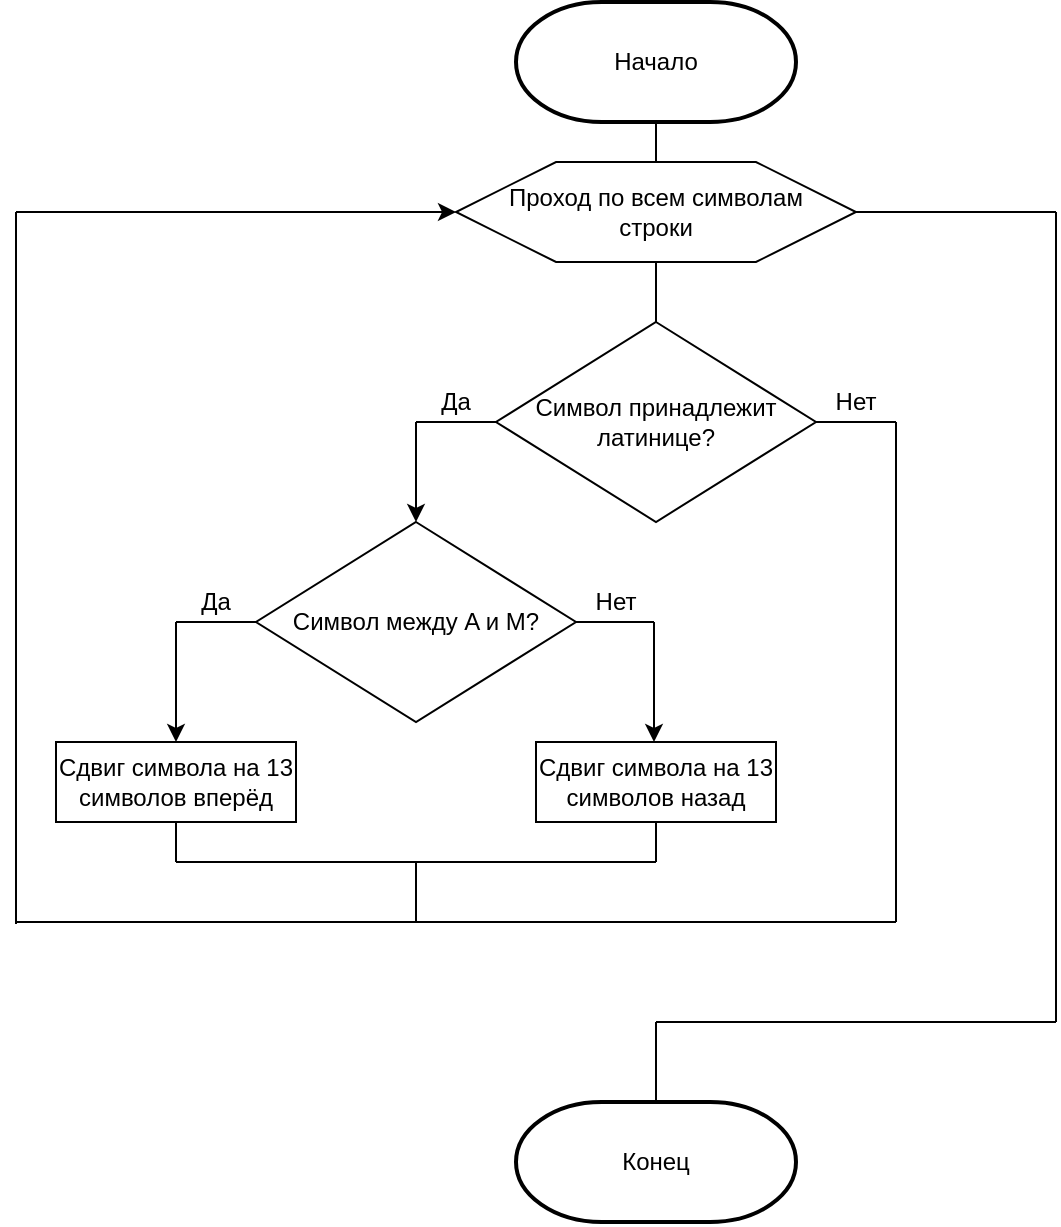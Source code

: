 <mxfile version="12.9.9" type="device"><diagram id="robUYNIthJjeLX5HRLH3" name="Page-1"><mxGraphModel dx="920" dy="552" grid="1" gridSize="10" guides="1" tooltips="1" connect="1" arrows="1" fold="1" page="1" pageScale="1" pageWidth="827" pageHeight="1169" math="0" shadow="0"><root><mxCell id="0"/><mxCell id="1" parent="0"/><mxCell id="KYAxuryynmR6chRIb0mD-1" value="Начало" style="strokeWidth=2;html=1;shape=mxgraph.flowchart.terminator;whiteSpace=wrap;" parent="1" vertex="1"><mxGeometry x="330" y="10" width="140" height="60" as="geometry"/></mxCell><mxCell id="KYAxuryynmR6chRIb0mD-2" value="" style="endArrow=none;html=1;entryX=0.5;entryY=1;entryDx=0;entryDy=0;entryPerimeter=0;" parent="1" target="KYAxuryynmR6chRIb0mD-1" edge="1"><mxGeometry width="50" height="50" relative="1" as="geometry"><mxPoint x="400" y="180" as="sourcePoint"/><mxPoint x="442" y="150" as="targetPoint"/></mxGeometry></mxCell><mxCell id="KYAxuryynmR6chRIb0mD-3" value="Конец" style="strokeWidth=2;html=1;shape=mxgraph.flowchart.terminator;whiteSpace=wrap;" parent="1" vertex="1"><mxGeometry x="330" y="560.001" width="140" height="60" as="geometry"/></mxCell><mxCell id="KYAxuryynmR6chRIb0mD-4" value="Проход по всем символам&lt;br&gt;строки" style="shape=hexagon;perimeter=hexagonPerimeter2;whiteSpace=wrap;html=1;" parent="1" vertex="1"><mxGeometry x="300" y="90" width="200" height="50" as="geometry"/></mxCell><mxCell id="KYAxuryynmR6chRIb0mD-7" value="" style="endArrow=classic;html=1;entryX=0;entryY=0.5;entryDx=0;entryDy=0;" parent="1" target="KYAxuryynmR6chRIb0mD-4" edge="1"><mxGeometry width="50" height="50" relative="1" as="geometry"><mxPoint x="80" y="115" as="sourcePoint"/><mxPoint x="260" y="210" as="targetPoint"/></mxGeometry></mxCell><mxCell id="KYAxuryynmR6chRIb0mD-15" value="" style="endArrow=none;html=1;" parent="1" edge="1"><mxGeometry width="50" height="50" relative="1" as="geometry"><mxPoint x="400" y="560" as="sourcePoint"/><mxPoint x="400" y="520" as="targetPoint"/></mxGeometry></mxCell><mxCell id="KYAxuryynmR6chRIb0mD-16" value="" style="endArrow=none;html=1;" parent="1" edge="1"><mxGeometry width="50" height="50" relative="1" as="geometry"><mxPoint x="80" y="471" as="sourcePoint"/><mxPoint x="80" y="115" as="targetPoint"/></mxGeometry></mxCell><mxCell id="KYAxuryynmR6chRIb0mD-17" value="Символ принадлежит&lt;br&gt;латинице?" style="rhombus;whiteSpace=wrap;html=1;" parent="1" vertex="1"><mxGeometry x="320" y="170" width="160" height="100" as="geometry"/></mxCell><mxCell id="KYAxuryynmR6chRIb0mD-18" value="" style="endArrow=none;html=1;entryX=0;entryY=0.5;entryDx=0;entryDy=0;" parent="1" target="KYAxuryynmR6chRIb0mD-17" edge="1"><mxGeometry width="50" height="50" relative="1" as="geometry"><mxPoint x="280" y="220" as="sourcePoint"/><mxPoint x="360" y="230" as="targetPoint"/></mxGeometry></mxCell><mxCell id="KYAxuryynmR6chRIb0mD-20" value="Да" style="text;html=1;strokeColor=none;fillColor=none;align=center;verticalAlign=middle;whiteSpace=wrap;rounded=0;" parent="1" vertex="1"><mxGeometry x="280" y="200" width="40" height="20" as="geometry"/></mxCell><mxCell id="KYAxuryynmR6chRIb0mD-21" value="" style="endArrow=none;html=1;entryX=0;entryY=0.5;entryDx=0;entryDy=0;" parent="1" edge="1"><mxGeometry width="50" height="50" relative="1" as="geometry"><mxPoint x="480" y="220" as="sourcePoint"/><mxPoint x="520" y="220" as="targetPoint"/></mxGeometry></mxCell><mxCell id="KYAxuryynmR6chRIb0mD-22" value="Нет" style="text;html=1;strokeColor=none;fillColor=none;align=center;verticalAlign=middle;whiteSpace=wrap;rounded=0;" parent="1" vertex="1"><mxGeometry x="480" y="200" width="40" height="20" as="geometry"/></mxCell><mxCell id="KYAxuryynmR6chRIb0mD-23" value="" style="endArrow=classic;html=1;exitX=0;exitY=1;exitDx=0;exitDy=0;entryX=0.5;entryY=0;entryDx=0;entryDy=0;" parent="1" source="KYAxuryynmR6chRIb0mD-20" edge="1" target="SlEyHPOqM0cWwAX2gN---1"><mxGeometry width="50" height="50" relative="1" as="geometry"><mxPoint x="340" y="330" as="sourcePoint"/><mxPoint x="280" y="280" as="targetPoint"/></mxGeometry></mxCell><mxCell id="KYAxuryynmR6chRIb0mD-29" value="" style="endArrow=none;html=1;entryX=0.5;entryY=1;entryDx=0;entryDy=0;" parent="1" edge="1"><mxGeometry width="50" height="50" relative="1" as="geometry"><mxPoint x="280" y="350" as="sourcePoint"/><mxPoint x="280" y="310" as="targetPoint"/></mxGeometry></mxCell><mxCell id="KYAxuryynmR6chRIb0mD-30" value="" style="endArrow=none;html=1;entryX=1;entryY=1;entryDx=0;entryDy=0;" parent="1" target="KYAxuryynmR6chRIb0mD-22" edge="1"><mxGeometry width="50" height="50" relative="1" as="geometry"><mxPoint x="520" y="360" as="sourcePoint"/><mxPoint x="520" y="320" as="targetPoint"/></mxGeometry></mxCell><mxCell id="KYAxuryynmR6chRIb0mD-31" value="" style="endArrow=none;html=1;" parent="1" edge="1"><mxGeometry width="50" height="50" relative="1" as="geometry"><mxPoint x="520" y="470" as="sourcePoint"/><mxPoint x="520" y="360" as="targetPoint"/></mxGeometry></mxCell><mxCell id="KYAxuryynmR6chRIb0mD-34" value="" style="endArrow=none;html=1;entryX=1;entryY=0.5;entryDx=0;entryDy=0;" parent="1" target="KYAxuryynmR6chRIb0mD-4" edge="1"><mxGeometry width="50" height="50" relative="1" as="geometry"><mxPoint x="600" y="115" as="sourcePoint"/><mxPoint x="740" y="70" as="targetPoint"/></mxGeometry></mxCell><mxCell id="KYAxuryynmR6chRIb0mD-36" value="" style="endArrow=none;html=1;" parent="1" edge="1"><mxGeometry width="50" height="50" relative="1" as="geometry"><mxPoint x="600" y="520" as="sourcePoint"/><mxPoint x="600" y="115" as="targetPoint"/></mxGeometry></mxCell><mxCell id="KYAxuryynmR6chRIb0mD-37" value="" style="endArrow=none;html=1;" parent="1" edge="1"><mxGeometry width="50" height="50" relative="1" as="geometry"><mxPoint x="400" y="520" as="sourcePoint"/><mxPoint x="600" y="520" as="targetPoint"/></mxGeometry></mxCell><mxCell id="SlEyHPOqM0cWwAX2gN---1" value="Символ между A и M?" style="rhombus;whiteSpace=wrap;html=1;" vertex="1" parent="1"><mxGeometry x="200" y="270" width="160" height="100" as="geometry"/></mxCell><mxCell id="SlEyHPOqM0cWwAX2gN---2" value="" style="endArrow=none;html=1;entryX=0;entryY=0.5;entryDx=0;entryDy=0;" edge="1" parent="1" target="SlEyHPOqM0cWwAX2gN---1"><mxGeometry width="50" height="50" relative="1" as="geometry"><mxPoint x="160" y="320" as="sourcePoint"/><mxPoint x="240" y="330" as="targetPoint"/></mxGeometry></mxCell><mxCell id="SlEyHPOqM0cWwAX2gN---3" value="Да" style="text;html=1;strokeColor=none;fillColor=none;align=center;verticalAlign=middle;whiteSpace=wrap;rounded=0;" vertex="1" parent="1"><mxGeometry x="160" y="300" width="40" height="20" as="geometry"/></mxCell><mxCell id="SlEyHPOqM0cWwAX2gN---4" value="" style="endArrow=none;html=1;entryX=0;entryY=0.5;entryDx=0;entryDy=0;" edge="1" parent="1"><mxGeometry width="50" height="50" relative="1" as="geometry"><mxPoint x="360" y="320" as="sourcePoint"/><mxPoint x="399" y="320" as="targetPoint"/></mxGeometry></mxCell><mxCell id="SlEyHPOqM0cWwAX2gN---5" value="Нет" style="text;html=1;strokeColor=none;fillColor=none;align=center;verticalAlign=middle;whiteSpace=wrap;rounded=0;" vertex="1" parent="1"><mxGeometry x="360" y="300" width="40" height="20" as="geometry"/></mxCell><mxCell id="SlEyHPOqM0cWwAX2gN---6" value="" style="endArrow=classic;html=1;exitX=0;exitY=1;exitDx=0;exitDy=0;" edge="1" parent="1" source="SlEyHPOqM0cWwAX2gN---3"><mxGeometry width="50" height="50" relative="1" as="geometry"><mxPoint x="220" y="430" as="sourcePoint"/><mxPoint x="160" y="380" as="targetPoint"/></mxGeometry></mxCell><mxCell id="SlEyHPOqM0cWwAX2gN---7" value="Сдвиг символа на 13 символов вперёд" style="rounded=0;whiteSpace=wrap;html=1;" vertex="1" parent="1"><mxGeometry x="100" y="380" width="120" height="40" as="geometry"/></mxCell><mxCell id="SlEyHPOqM0cWwAX2gN---8" value="Сдвиг символа на 13 символов назад" style="rounded=0;whiteSpace=wrap;html=1;" vertex="1" parent="1"><mxGeometry x="340" y="380" width="120" height="40" as="geometry"/></mxCell><mxCell id="SlEyHPOqM0cWwAX2gN---9" value="" style="endArrow=classic;html=1;exitX=0;exitY=1;exitDx=0;exitDy=0;" edge="1" parent="1"><mxGeometry width="50" height="50" relative="1" as="geometry"><mxPoint x="399" y="320" as="sourcePoint"/><mxPoint x="399" y="380" as="targetPoint"/></mxGeometry></mxCell><mxCell id="SlEyHPOqM0cWwAX2gN---10" value="" style="endArrow=none;html=1;" edge="1" parent="1"><mxGeometry width="50" height="50" relative="1" as="geometry"><mxPoint x="80" y="470" as="sourcePoint"/><mxPoint x="520" y="470" as="targetPoint"/></mxGeometry></mxCell><mxCell id="SlEyHPOqM0cWwAX2gN---11" value="" style="endArrow=none;html=1;entryX=0.5;entryY=1;entryDx=0;entryDy=0;" edge="1" parent="1" target="SlEyHPOqM0cWwAX2gN---8"><mxGeometry width="50" height="50" relative="1" as="geometry"><mxPoint x="400" y="440" as="sourcePoint"/><mxPoint x="350" y="540" as="targetPoint"/></mxGeometry></mxCell><mxCell id="SlEyHPOqM0cWwAX2gN---12" value="" style="endArrow=none;html=1;entryX=0.5;entryY=1;entryDx=0;entryDy=0;" edge="1" parent="1" target="SlEyHPOqM0cWwAX2gN---7"><mxGeometry width="50" height="50" relative="1" as="geometry"><mxPoint x="160" y="440" as="sourcePoint"/><mxPoint x="200" y="490" as="targetPoint"/></mxGeometry></mxCell><mxCell id="SlEyHPOqM0cWwAX2gN---13" value="" style="endArrow=none;html=1;" edge="1" parent="1"><mxGeometry width="50" height="50" relative="1" as="geometry"><mxPoint x="160" y="440" as="sourcePoint"/><mxPoint x="400" y="440" as="targetPoint"/></mxGeometry></mxCell><mxCell id="SlEyHPOqM0cWwAX2gN---14" value="" style="endArrow=none;html=1;" edge="1" parent="1"><mxGeometry width="50" height="50" relative="1" as="geometry"><mxPoint x="280" y="470" as="sourcePoint"/><mxPoint x="280" y="440" as="targetPoint"/></mxGeometry></mxCell></root></mxGraphModel></diagram></mxfile>